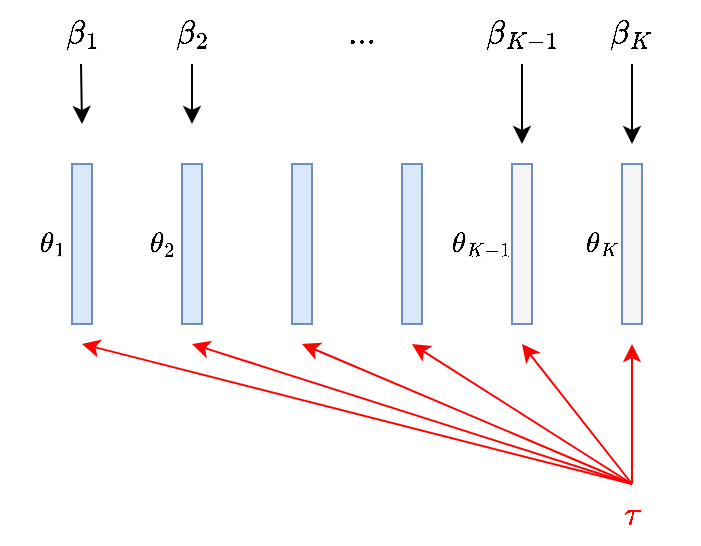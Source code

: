 <mxfile version="21.2.8" type="device">
  <diagram name="Page-1" id="hpbIDWMk1HvCILviX0rn">
    <mxGraphModel dx="545" dy="345" grid="1" gridSize="10" guides="1" tooltips="1" connect="1" arrows="1" fold="1" page="1" pageScale="1" pageWidth="827" pageHeight="1169" math="1" shadow="0">
      <root>
        <mxCell id="0" />
        <mxCell id="1" parent="0" />
        <mxCell id="rDCWAHB870yUwXLlZRtd-1" value="" style="rounded=0;whiteSpace=wrap;html=1;fillColor=#dae8fc;strokeColor=#6c8ebf;" parent="1" vertex="1">
          <mxGeometry x="80" y="90" width="10" height="80" as="geometry" />
        </mxCell>
        <mxCell id="rDCWAHB870yUwXLlZRtd-2" value="" style="rounded=0;whiteSpace=wrap;html=1;fillColor=#dae8fc;strokeColor=#6c8ebf;" parent="1" vertex="1">
          <mxGeometry x="135" y="90" width="10" height="80" as="geometry" />
        </mxCell>
        <mxCell id="rDCWAHB870yUwXLlZRtd-3" value="" style="rounded=0;whiteSpace=wrap;html=1;fillColor=#dae8fc;strokeColor=#6c8ebf;" parent="1" vertex="1">
          <mxGeometry x="190" y="90" width="10" height="80" as="geometry" />
        </mxCell>
        <mxCell id="rDCWAHB870yUwXLlZRtd-4" value="" style="rounded=0;whiteSpace=wrap;html=1;fillColor=#dae8fc;strokeColor=#6c8ebf;" parent="1" vertex="1">
          <mxGeometry x="245" y="90" width="10" height="80" as="geometry" />
        </mxCell>
        <mxCell id="rDCWAHB870yUwXLlZRtd-5" value="" style="rounded=0;whiteSpace=wrap;html=1;fillColor=#f5f5f5;strokeColor=#6C8EBF;fontColor=#333333;" parent="1" vertex="1">
          <mxGeometry x="300" y="90" width="10" height="80" as="geometry" />
        </mxCell>
        <mxCell id="rDCWAHB870yUwXLlZRtd-6" value="" style="rounded=0;whiteSpace=wrap;html=1;fillColor=#f5f5f5;strokeColor=#6C8EBF;fontColor=#333333;" parent="1" vertex="1">
          <mxGeometry x="355" y="90" width="10" height="80" as="geometry" />
        </mxCell>
        <mxCell id="rDCWAHB870yUwXLlZRtd-8" value="&lt;font style=&quot;font-size: 14px;&quot;&gt;`\beta_1`&lt;/font&gt;" style="text;html=1;strokeColor=none;fillColor=none;align=center;verticalAlign=middle;whiteSpace=wrap;rounded=0;" parent="1" vertex="1">
          <mxGeometry x="65" y="10" width="40" height="30" as="geometry" />
        </mxCell>
        <mxCell id="rDCWAHB870yUwXLlZRtd-10" value="&lt;font style=&quot;font-size: 14px;&quot;&gt;`\beta_2`&lt;/font&gt;" style="text;html=1;strokeColor=none;fillColor=none;align=center;verticalAlign=middle;whiteSpace=wrap;rounded=0;" parent="1" vertex="1">
          <mxGeometry x="120" y="10" width="40" height="30" as="geometry" />
        </mxCell>
        <mxCell id="rDCWAHB870yUwXLlZRtd-11" value="&lt;font style=&quot;font-size: 14px;&quot;&gt;`\beta_{K-1}`&lt;/font&gt;" style="text;html=1;strokeColor=none;fillColor=none;align=center;verticalAlign=middle;whiteSpace=wrap;rounded=0;" parent="1" vertex="1">
          <mxGeometry x="285" y="10" width="40" height="30" as="geometry" />
        </mxCell>
        <mxCell id="rDCWAHB870yUwXLlZRtd-12" value="&lt;font style=&quot;font-size: 14px;&quot;&gt;`\beta_{K}`&lt;/font&gt;" style="text;html=1;strokeColor=none;fillColor=none;align=center;verticalAlign=middle;whiteSpace=wrap;rounded=0;" parent="1" vertex="1">
          <mxGeometry x="340" y="10" width="40" height="30" as="geometry" />
        </mxCell>
        <mxCell id="rDCWAHB870yUwXLlZRtd-14" value="&lt;font style=&quot;font-size: 14px;&quot;&gt;`\ldots`&lt;/font&gt;" style="text;html=1;strokeColor=none;fillColor=none;align=center;verticalAlign=middle;whiteSpace=wrap;rounded=0;" parent="1" vertex="1">
          <mxGeometry x="205" y="10" width="40" height="30" as="geometry" />
        </mxCell>
        <mxCell id="rDCWAHB870yUwXLlZRtd-15" value="" style="endArrow=classic;html=1;rounded=0;" parent="1" edge="1">
          <mxGeometry width="50" height="50" relative="1" as="geometry">
            <mxPoint x="84.5" y="40" as="sourcePoint" />
            <mxPoint x="85" y="70" as="targetPoint" />
          </mxGeometry>
        </mxCell>
        <mxCell id="rDCWAHB870yUwXLlZRtd-16" value="" style="endArrow=classic;html=1;rounded=0;exitX=0.5;exitY=1;exitDx=0;exitDy=0;" parent="1" source="rDCWAHB870yUwXLlZRtd-10" edge="1">
          <mxGeometry width="50" height="50" relative="1" as="geometry">
            <mxPoint x="94.5" y="50" as="sourcePoint" />
            <mxPoint x="140" y="70" as="targetPoint" />
          </mxGeometry>
        </mxCell>
        <mxCell id="rDCWAHB870yUwXLlZRtd-17" value="" style="endArrow=classic;html=1;rounded=0;exitX=0.5;exitY=1;exitDx=0;exitDy=0;" parent="1" source="rDCWAHB870yUwXLlZRtd-11" edge="1">
          <mxGeometry width="50" height="50" relative="1" as="geometry">
            <mxPoint x="104.5" y="60" as="sourcePoint" />
            <mxPoint x="305" y="80" as="targetPoint" />
          </mxGeometry>
        </mxCell>
        <mxCell id="rDCWAHB870yUwXLlZRtd-18" value="" style="endArrow=classic;html=1;rounded=0;exitX=0.5;exitY=1;exitDx=0;exitDy=0;" parent="1" source="rDCWAHB870yUwXLlZRtd-12" edge="1">
          <mxGeometry width="50" height="50" relative="1" as="geometry">
            <mxPoint x="114.5" y="70" as="sourcePoint" />
            <mxPoint x="360" y="80" as="targetPoint" />
          </mxGeometry>
        </mxCell>
        <mxCell id="rDCWAHB870yUwXLlZRtd-21" value="&lt;font color=&quot;#ff0000&quot; style=&quot;font-size: 14px;&quot;&gt;`\tau`&lt;/font&gt;" style="text;html=1;strokeColor=none;fillColor=none;align=center;verticalAlign=middle;whiteSpace=wrap;rounded=0;" parent="1" vertex="1">
          <mxGeometry x="340" y="250" width="40" height="30" as="geometry" />
        </mxCell>
        <mxCell id="rDCWAHB870yUwXLlZRtd-22" value="" style="endArrow=classic;html=1;rounded=0;exitX=0.5;exitY=0;exitDx=0;exitDy=0;strokeColor=#FF0000;" parent="1" source="rDCWAHB870yUwXLlZRtd-21" edge="1">
          <mxGeometry width="50" height="50" relative="1" as="geometry">
            <mxPoint x="390" y="290" as="sourcePoint" />
            <mxPoint x="360" y="180" as="targetPoint" />
          </mxGeometry>
        </mxCell>
        <mxCell id="rDCWAHB870yUwXLlZRtd-23" value="" style="endArrow=classic;html=1;rounded=0;exitX=0.5;exitY=0;exitDx=0;exitDy=0;strokeColor=#FF0000;" parent="1" source="rDCWAHB870yUwXLlZRtd-21" edge="1">
          <mxGeometry width="50" height="50" relative="1" as="geometry">
            <mxPoint x="390" y="290" as="sourcePoint" />
            <mxPoint x="305" y="180" as="targetPoint" />
          </mxGeometry>
        </mxCell>
        <mxCell id="rDCWAHB870yUwXLlZRtd-24" value="" style="endArrow=classic;html=1;rounded=0;exitX=0.5;exitY=0;exitDx=0;exitDy=0;strokeColor=#FF0000;" parent="1" source="rDCWAHB870yUwXLlZRtd-21" edge="1">
          <mxGeometry width="50" height="50" relative="1" as="geometry">
            <mxPoint x="390" y="290" as="sourcePoint" />
            <mxPoint x="250" y="180" as="targetPoint" />
          </mxGeometry>
        </mxCell>
        <mxCell id="rDCWAHB870yUwXLlZRtd-25" value="" style="endArrow=classic;html=1;rounded=0;exitX=0.5;exitY=0;exitDx=0;exitDy=0;strokeColor=#FF0000;" parent="1" source="rDCWAHB870yUwXLlZRtd-21" edge="1">
          <mxGeometry width="50" height="50" relative="1" as="geometry">
            <mxPoint x="390" y="290" as="sourcePoint" />
            <mxPoint x="195" y="180" as="targetPoint" />
          </mxGeometry>
        </mxCell>
        <mxCell id="rDCWAHB870yUwXLlZRtd-26" value="" style="endArrow=classic;html=1;rounded=0;strokeColor=#FF0000;" parent="1" edge="1">
          <mxGeometry width="50" height="50" relative="1" as="geometry">
            <mxPoint x="360" y="250" as="sourcePoint" />
            <mxPoint x="140" y="180" as="targetPoint" />
          </mxGeometry>
        </mxCell>
        <mxCell id="rDCWAHB870yUwXLlZRtd-27" value="" style="endArrow=classic;html=1;rounded=0;exitX=0.5;exitY=0;exitDx=0;exitDy=0;strokeColor=#FF0000;" parent="1" source="rDCWAHB870yUwXLlZRtd-21" edge="1">
          <mxGeometry width="50" height="50" relative="1" as="geometry">
            <mxPoint x="390" y="290" as="sourcePoint" />
            <mxPoint x="85" y="180" as="targetPoint" />
          </mxGeometry>
        </mxCell>
        <mxCell id="iH1D8kZltj1ywSiCgIoj-1" value="`\theta_1`" style="text;html=1;strokeColor=none;fillColor=none;align=center;verticalAlign=middle;whiteSpace=wrap;rounded=0;" vertex="1" parent="1">
          <mxGeometry x="60" y="120" width="20" height="20" as="geometry" />
        </mxCell>
        <mxCell id="iH1D8kZltj1ywSiCgIoj-2" value="`\theta_2`" style="text;html=1;strokeColor=none;fillColor=none;align=center;verticalAlign=middle;whiteSpace=wrap;rounded=0;" vertex="1" parent="1">
          <mxGeometry x="115" y="120" width="20" height="20" as="geometry" />
        </mxCell>
        <mxCell id="iH1D8kZltj1ywSiCgIoj-3" value="`\theta_{K-1}`" style="text;html=1;strokeColor=none;fillColor=none;align=center;verticalAlign=middle;whiteSpace=wrap;rounded=0;" vertex="1" parent="1">
          <mxGeometry x="275" y="120" width="20" height="20" as="geometry" />
        </mxCell>
        <mxCell id="iH1D8kZltj1ywSiCgIoj-4" value="`\theta_{K}`" style="text;html=1;strokeColor=none;fillColor=none;align=center;verticalAlign=middle;whiteSpace=wrap;rounded=0;" vertex="1" parent="1">
          <mxGeometry x="335" y="120" width="20" height="20" as="geometry" />
        </mxCell>
      </root>
    </mxGraphModel>
  </diagram>
</mxfile>

